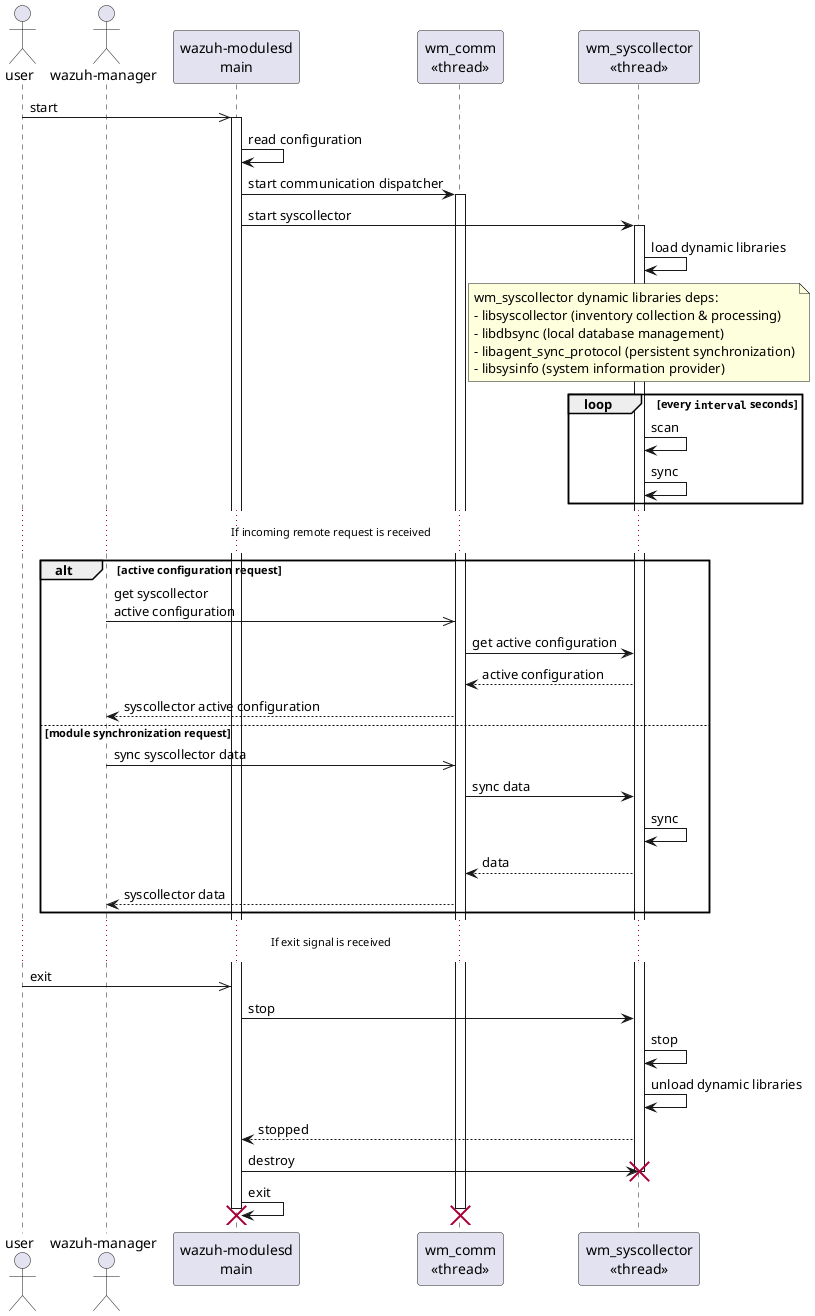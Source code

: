 ' Copyright (C) 2015, Wazuh Inc.
' Created by Wazuh, Inc. <info@wazuh.com>.
' This program is free software; you can redistribute it and/or modify it under the terms of GPLv2

@startuml wm-syscollector

actor user
actor "wazuh-manager" as manager
participant "wazuh-modulesd\nmain" as main
participant "wm_comm\n<<thread>>" as comm
participant "wm_syscollector\n<<thread>>" as wm_syscollector


user ->> main++: start
main -> main: read configuration
main -> comm++: start communication dispatcher
main -> wm_syscollector++: start syscollector
wm_syscollector -> wm_syscollector: load dynamic libraries
note over wm_syscollector
    wm_syscollector dynamic libraries deps:
    - libsyscollector (inventory collection & processing)
    - libdbsync (local database management)
    - libagent_sync_protocol (persistent synchronization)
    - libsysinfo (system information provider)
end note
loop every ""interval"" seconds
    wm_syscollector -> wm_syscollector: scan
    wm_syscollector -> wm_syscollector: sync
end
... If incoming remote request is received ...
alt active configuration request
    manager ->> comm: get syscollector\nactive configuration
    comm -> wm_syscollector: get active configuration
    comm <-- wm_syscollector: active configuration
    manager <-- comm: syscollector active configuration
else module synchronization request
    manager ->> comm: sync syscollector data
    comm -> wm_syscollector: sync data
    wm_syscollector -> wm_syscollector: sync
    comm <-- wm_syscollector: data
    manager <-- comm: syscollector data
end
... If exit signal is received ...

user ->> main: exit
main -> wm_syscollector: stop
wm_syscollector -> wm_syscollector: stop
wm_syscollector -> wm_syscollector: unload dynamic libraries
main <-- wm_syscollector: stopped
main -> wm_syscollector!!: destroy
main -> main!!:exit
destroy comm

@enduml
